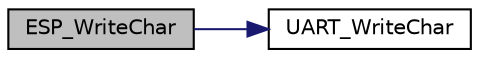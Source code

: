 digraph "ESP_WriteChar"
{
 // LATEX_PDF_SIZE
  edge [fontname="Helvetica",fontsize="10",labelfontname="Helvetica",labelfontsize="10"];
  node [fontname="Helvetica",fontsize="10",shape=record];
  rankdir="LR";
  Node1 [label="ESP_WriteChar",height=0.2,width=0.4,color="black", fillcolor="grey75", style="filled", fontcolor="black",tooltip="Send a character to ESP."];
  Node1 -> Node2 [color="midnightblue",fontsize="10",style="solid",fontname="Helvetica"];
  Node2 [label="UART_WriteChar",height=0.2,width=0.4,color="black", fillcolor="white", style="filled",URL="$d8/d63/group__UART__Public__Functions.html#gab0bb78115c760f8861c709075487f081",tooltip="Write character to TX FIFO."];
}
